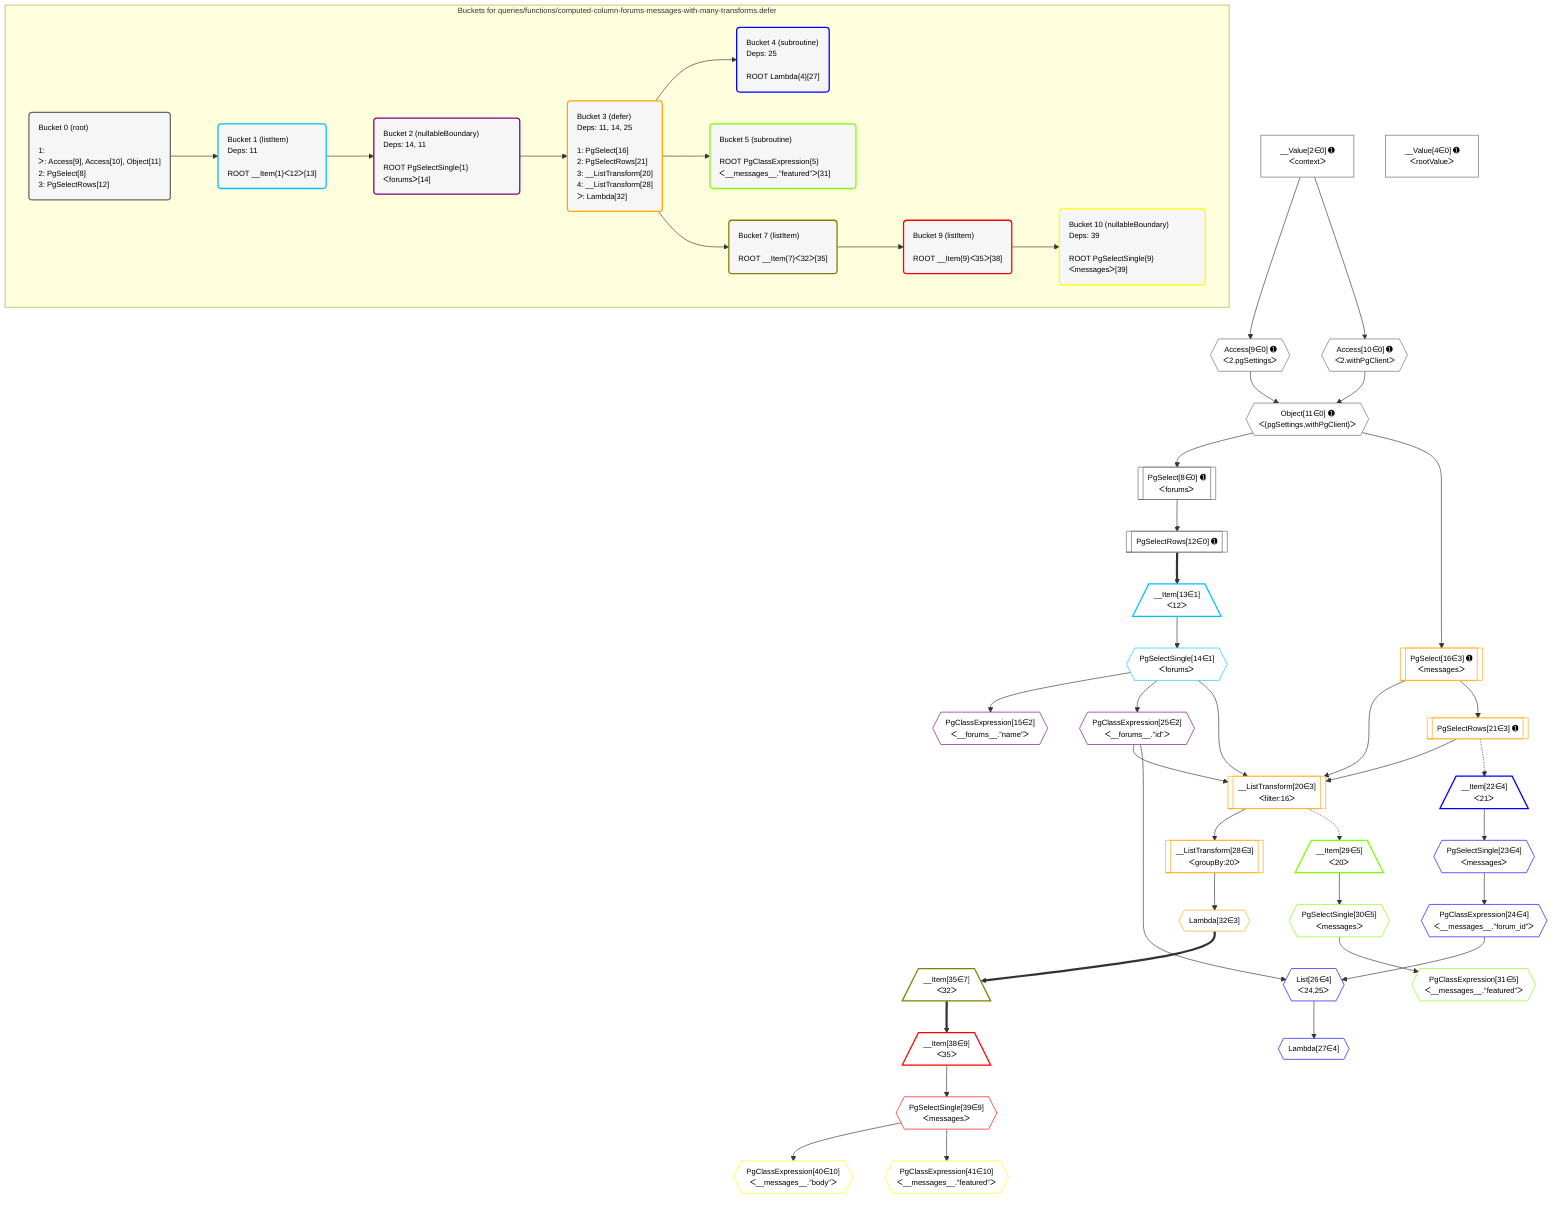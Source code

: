 %%{init: {'themeVariables': { 'fontSize': '12px'}}}%%
graph TD
    classDef path fill:#eee,stroke:#000,color:#000
    classDef plan fill:#fff,stroke-width:1px,color:#000
    classDef itemplan fill:#fff,stroke-width:2px,color:#000
    classDef unbatchedplan fill:#dff,stroke-width:1px,color:#000
    classDef sideeffectplan fill:#fcc,stroke-width:2px,color:#000
    classDef bucket fill:#f6f6f6,color:#000,stroke-width:2px,text-align:left


    %% plan dependencies
    Object11{{"Object[11∈0] ➊<br />ᐸ{pgSettings,withPgClient}ᐳ"}}:::plan
    Access9{{"Access[9∈0] ➊<br />ᐸ2.pgSettingsᐳ"}}:::plan
    Access10{{"Access[10∈0] ➊<br />ᐸ2.withPgClientᐳ"}}:::plan
    Access9 & Access10 --> Object11
    PgSelect8[["PgSelect[8∈0] ➊<br />ᐸforumsᐳ"]]:::plan
    Object11 --> PgSelect8
    __Value2["__Value[2∈0] ➊<br />ᐸcontextᐳ"]:::plan
    __Value2 --> Access9
    __Value2 --> Access10
    PgSelectRows12[["PgSelectRows[12∈0] ➊"]]:::plan
    PgSelect8 --> PgSelectRows12
    __Value4["__Value[4∈0] ➊<br />ᐸrootValueᐳ"]:::plan
    __Item13[/"__Item[13∈1]<br />ᐸ12ᐳ"\]:::itemplan
    PgSelectRows12 ==> __Item13
    PgSelectSingle14{{"PgSelectSingle[14∈1]<br />ᐸforumsᐳ"}}:::plan
    __Item13 --> PgSelectSingle14
    PgClassExpression15{{"PgClassExpression[15∈2]<br />ᐸ__forums__.”name”ᐳ"}}:::plan
    PgSelectSingle14 --> PgClassExpression15
    PgClassExpression25{{"PgClassExpression[25∈2]<br />ᐸ__forums__.”id”ᐳ"}}:::plan
    PgSelectSingle14 --> PgClassExpression25
    __ListTransform20[["__ListTransform[20∈3]<br />ᐸfilter:16ᐳ"]]:::plan
    PgSelectRows21[["PgSelectRows[21∈3] ➊"]]:::plan
    PgSelect16[["PgSelect[16∈3] ➊<br />ᐸmessagesᐳ"]]:::plan
    PgSelectRows21 & PgSelect16 & PgSelectSingle14 & PgClassExpression25 --> __ListTransform20
    Object11 --> PgSelect16
    PgSelect16 --> PgSelectRows21
    __ListTransform28[["__ListTransform[28∈3]<br />ᐸgroupBy:20ᐳ"]]:::plan
    __ListTransform20 --> __ListTransform28
    Lambda32{{"Lambda[32∈3]"}}:::plan
    __ListTransform28 --> Lambda32
    List26{{"List[26∈4]<br />ᐸ24,25ᐳ"}}:::plan
    PgClassExpression24{{"PgClassExpression[24∈4]<br />ᐸ__messages__.”forum_id”ᐳ"}}:::plan
    PgClassExpression24 & PgClassExpression25 --> List26
    __Item22[/"__Item[22∈4]<br />ᐸ21ᐳ"\]:::itemplan
    PgSelectRows21 -.-> __Item22
    PgSelectSingle23{{"PgSelectSingle[23∈4]<br />ᐸmessagesᐳ"}}:::plan
    __Item22 --> PgSelectSingle23
    PgSelectSingle23 --> PgClassExpression24
    Lambda27{{"Lambda[27∈4]"}}:::plan
    List26 --> Lambda27
    __Item29[/"__Item[29∈5]<br />ᐸ20ᐳ"\]:::itemplan
    __ListTransform20 -.-> __Item29
    PgSelectSingle30{{"PgSelectSingle[30∈5]<br />ᐸmessagesᐳ"}}:::plan
    __Item29 --> PgSelectSingle30
    PgClassExpression31{{"PgClassExpression[31∈5]<br />ᐸ__messages__.”featured”ᐳ"}}:::plan
    PgSelectSingle30 --> PgClassExpression31
    __Item35[/"__Item[35∈7]<br />ᐸ32ᐳ"\]:::itemplan
    Lambda32 ==> __Item35
    __Item38[/"__Item[38∈9]<br />ᐸ35ᐳ"\]:::itemplan
    __Item35 ==> __Item38
    PgSelectSingle39{{"PgSelectSingle[39∈9]<br />ᐸmessagesᐳ"}}:::plan
    __Item38 --> PgSelectSingle39
    PgClassExpression40{{"PgClassExpression[40∈10]<br />ᐸ__messages__.”body”ᐳ"}}:::plan
    PgSelectSingle39 --> PgClassExpression40
    PgClassExpression41{{"PgClassExpression[41∈10]<br />ᐸ__messages__.”featured”ᐳ"}}:::plan
    PgSelectSingle39 --> PgClassExpression41

    %% define steps

    subgraph "Buckets for queries/functions/computed-column-forums-messages-with-many-transforms.defer"
    Bucket0("Bucket 0 (root)<br /><br />1: <br />ᐳ: Access[9], Access[10], Object[11]<br />2: PgSelect[8]<br />3: PgSelectRows[12]"):::bucket
    classDef bucket0 stroke:#696969
    class Bucket0,__Value2,__Value4,PgSelect8,Access9,Access10,Object11,PgSelectRows12 bucket0
    Bucket1("Bucket 1 (listItem)<br />Deps: 11<br /><br />ROOT __Item{1}ᐸ12ᐳ[13]"):::bucket
    classDef bucket1 stroke:#00bfff
    class Bucket1,__Item13,PgSelectSingle14 bucket1
    Bucket2("Bucket 2 (nullableBoundary)<br />Deps: 14, 11<br /><br />ROOT PgSelectSingle{1}ᐸforumsᐳ[14]"):::bucket
    classDef bucket2 stroke:#7f007f
    class Bucket2,PgClassExpression15,PgClassExpression25 bucket2
    Bucket3("Bucket 3 (defer)<br />Deps: 11, 14, 25<br /><br />1: PgSelect[16]<br />2: PgSelectRows[21]<br />3: __ListTransform[20]<br />4: __ListTransform[28]<br />ᐳ: Lambda[32]"):::bucket
    classDef bucket3 stroke:#ffa500
    class Bucket3,PgSelect16,__ListTransform20,PgSelectRows21,__ListTransform28,Lambda32 bucket3
    Bucket4("Bucket 4 (subroutine)<br />Deps: 25<br /><br />ROOT Lambda{4}[27]"):::bucket
    classDef bucket4 stroke:#0000ff
    class Bucket4,__Item22,PgSelectSingle23,PgClassExpression24,List26,Lambda27 bucket4
    Bucket5("Bucket 5 (subroutine)<br /><br />ROOT PgClassExpression{5}ᐸ__messages__.”featured”ᐳ[31]"):::bucket
    classDef bucket5 stroke:#7fff00
    class Bucket5,__Item29,PgSelectSingle30,PgClassExpression31 bucket5
    Bucket7("Bucket 7 (listItem)<br /><br />ROOT __Item{7}ᐸ32ᐳ[35]"):::bucket
    classDef bucket7 stroke:#808000
    class Bucket7,__Item35 bucket7
    Bucket9("Bucket 9 (listItem)<br /><br />ROOT __Item{9}ᐸ35ᐳ[38]"):::bucket
    classDef bucket9 stroke:#ff0000
    class Bucket9,__Item38,PgSelectSingle39 bucket9
    Bucket10("Bucket 10 (nullableBoundary)<br />Deps: 39<br /><br />ROOT PgSelectSingle{9}ᐸmessagesᐳ[39]"):::bucket
    classDef bucket10 stroke:#ffff00
    class Bucket10,PgClassExpression40,PgClassExpression41 bucket10
    Bucket0 --> Bucket1
    Bucket1 --> Bucket2
    Bucket2 --> Bucket3
    Bucket3 --> Bucket4 & Bucket5 & Bucket7
    Bucket7 --> Bucket9
    Bucket9 --> Bucket10
    end